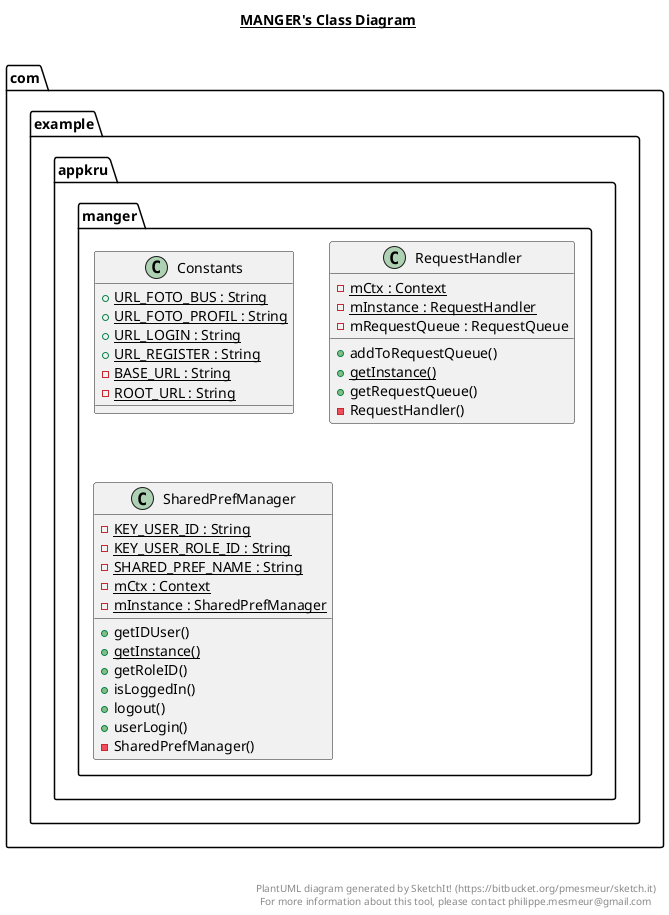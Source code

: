 @startuml

title __MANGER's Class Diagram__\n

  namespace com.example.appkru {
    namespace manger {
      class com.example.appkru.manger.Constants {
          {static} + URL_FOTO_BUS : String
          {static} + URL_FOTO_PROFIL : String
          {static} + URL_LOGIN : String
          {static} + URL_REGISTER : String
          {static} - BASE_URL : String
          {static} - ROOT_URL : String
      }
    }
  }
  

  namespace com.example.appkru {
    namespace manger {
      class com.example.appkru.manger.RequestHandler {
          {static} - mCtx : Context
          {static} - mInstance : RequestHandler
          - mRequestQueue : RequestQueue
          + addToRequestQueue()
          {static} + getInstance()
          + getRequestQueue()
          - RequestHandler()
      }
    }
  }
  

  namespace com.example.appkru {
    namespace manger {
      class com.example.appkru.manger.SharedPrefManager {
          {static} - KEY_USER_ID : String
          {static} - KEY_USER_ROLE_ID : String
          {static} - SHARED_PREF_NAME : String
          {static} - mCtx : Context
          {static} - mInstance : SharedPrefManager
          + getIDUser()
          {static} + getInstance()
          + getRoleID()
          + isLoggedIn()
          + logout()
          + userLogin()
          - SharedPrefManager()
      }
    }
  }
  



right footer


PlantUML diagram generated by SketchIt! (https://bitbucket.org/pmesmeur/sketch.it)
For more information about this tool, please contact philippe.mesmeur@gmail.com
endfooter

@enduml
